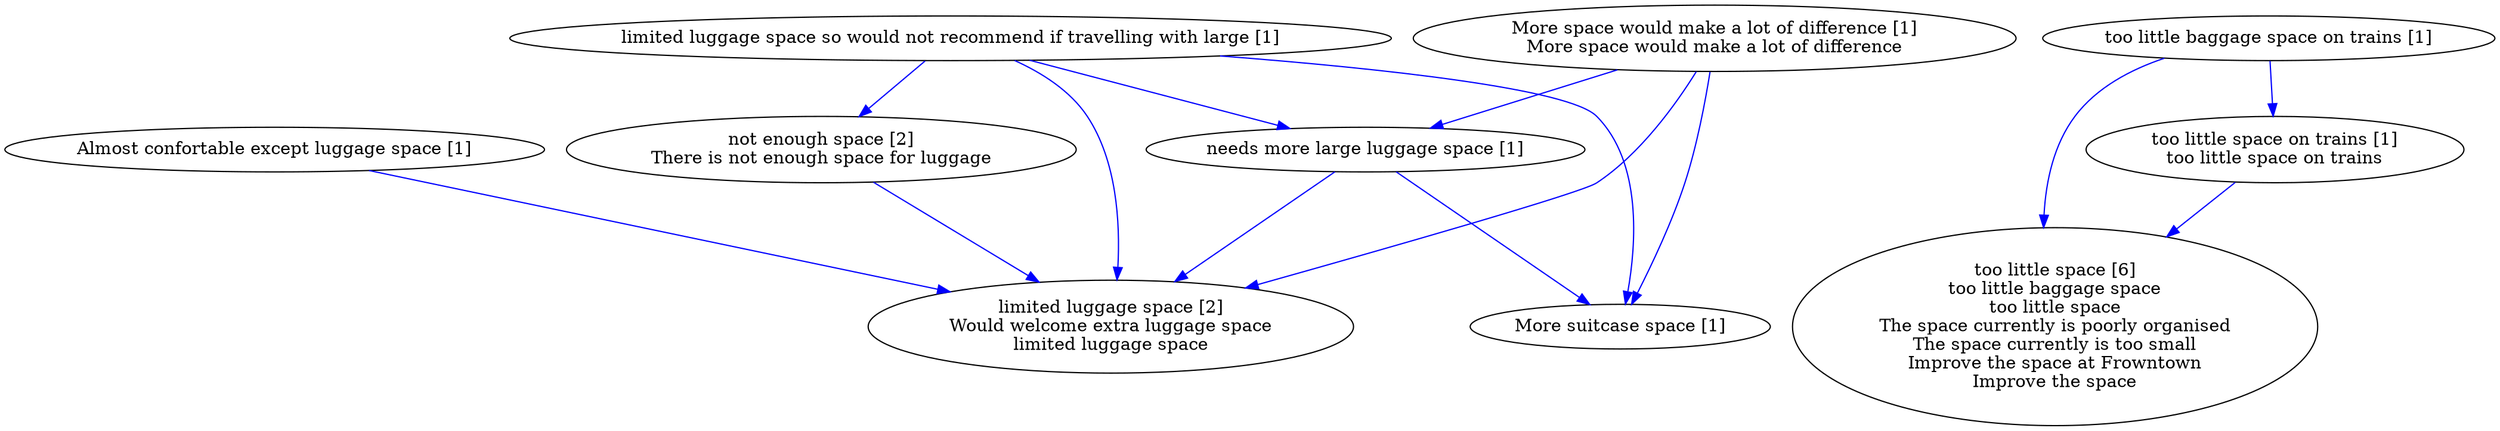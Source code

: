 digraph collapsedGraph {
"not enough space [2]\nThere is not enough space for luggage""limited luggage space [2]\nWould welcome extra luggage space\nlimited luggage space""too little space [6]\ntoo little baggage space\ntoo little space\nThe space currently is poorly organised\nThe space currently is too small\nImprove the space at Frowntown\nImprove the space""Almost confortable except luggage space [1]""More space would make a lot of difference [1]\nMore space would make a lot of difference""More suitcase space [1]""limited luggage space so would not recommend if travelling with large [1]""needs more large luggage space [1]""too little baggage space on trains [1]""too little space on trains [1]\ntoo little space on trains""More space would make a lot of difference [1]\nMore space would make a lot of difference" -> "More suitcase space [1]" [color=blue]
"Almost confortable except luggage space [1]" -> "limited luggage space [2]\nWould welcome extra luggage space\nlimited luggage space" [color=blue]
"limited luggage space so would not recommend if travelling with large [1]" -> "not enough space [2]\nThere is not enough space for luggage" [color=blue]
"limited luggage space so would not recommend if travelling with large [1]" -> "limited luggage space [2]\nWould welcome extra luggage space\nlimited luggage space" [color=blue]
"More space would make a lot of difference [1]\nMore space would make a lot of difference" -> "needs more large luggage space [1]" [color=blue]
"limited luggage space so would not recommend if travelling with large [1]" -> "needs more large luggage space [1]" [color=blue]
"needs more large luggage space [1]" -> "More suitcase space [1]" [color=blue]
"needs more large luggage space [1]" -> "limited luggage space [2]\nWould welcome extra luggage space\nlimited luggage space" [color=blue]
"too little baggage space on trains [1]" -> "too little space on trains [1]\ntoo little space on trains" [color=blue]
"More space would make a lot of difference [1]\nMore space would make a lot of difference" -> "limited luggage space [2]\nWould welcome extra luggage space\nlimited luggage space" [color=blue]
"limited luggage space so would not recommend if travelling with large [1]" -> "More suitcase space [1]" [color=blue]
"not enough space [2]\nThere is not enough space for luggage" -> "limited luggage space [2]\nWould welcome extra luggage space\nlimited luggage space" [color=blue]
"too little baggage space on trains [1]" -> "too little space [6]\ntoo little baggage space\ntoo little space\nThe space currently is poorly organised\nThe space currently is too small\nImprove the space at Frowntown\nImprove the space" [color=blue]
"too little space on trains [1]\ntoo little space on trains" -> "too little space [6]\ntoo little baggage space\ntoo little space\nThe space currently is poorly organised\nThe space currently is too small\nImprove the space at Frowntown\nImprove the space" [color=blue]
}